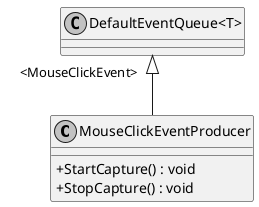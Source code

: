 @startuml
skinparam monochrome true
skinparam ClassAttributeIconSize 0
class MouseClickEventProducer {
    + StartCapture() : void
    + StopCapture() : void
}
class "DefaultEventQueue<T>" {
}
"DefaultEventQueue<T>" "    <MouseClickEvent>" <|-- MouseClickEventProducer
@enduml
